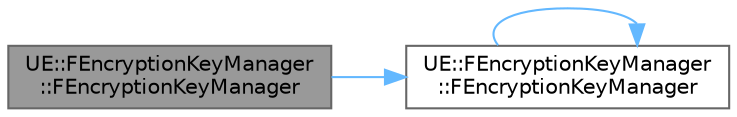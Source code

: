 digraph "UE::FEncryptionKeyManager::FEncryptionKeyManager"
{
 // INTERACTIVE_SVG=YES
 // LATEX_PDF_SIZE
  bgcolor="transparent";
  edge [fontname=Helvetica,fontsize=10,labelfontname=Helvetica,labelfontsize=10];
  node [fontname=Helvetica,fontsize=10,shape=box,height=0.2,width=0.4];
  rankdir="LR";
  Node1 [id="Node000001",label="UE::FEncryptionKeyManager\l::FEncryptionKeyManager",height=0.2,width=0.4,color="gray40", fillcolor="grey60", style="filled", fontcolor="black",tooltip=" "];
  Node1 -> Node2 [id="edge1_Node000001_Node000002",color="steelblue1",style="solid",tooltip=" "];
  Node2 [id="Node000002",label="UE::FEncryptionKeyManager\l::FEncryptionKeyManager",height=0.2,width=0.4,color="grey40", fillcolor="white", style="filled",URL="$dc/d7e/classUE_1_1FEncryptionKeyManager.html#a802479b6896a52f76e4c3effe149a1ed",tooltip=" "];
  Node2 -> Node2 [id="edge2_Node000002_Node000002",color="steelblue1",style="solid",tooltip=" "];
}

